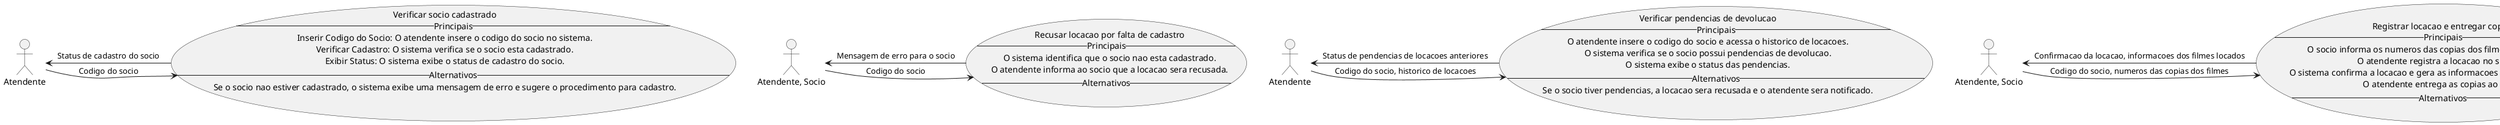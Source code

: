 @startuml

usecase S1 as "
Verificar socio cadastrado
-- Principais --
Inserir Codigo do Socio: O atendente insere o codigo do socio no sistema.
Verificar Cadastro: O sistema verifica se o socio esta cadastrado.
Exibir Status: O sistema exibe o status de cadastro do socio.
-- Alternativos --
Se o socio nao estiver cadastrado, o sistema exibe uma mensagem de erro e sugere o procedimento para cadastro.
"

usecase S2 as "
Recusar locacao por falta de cadastro
-- Principais --
O sistema identifica que o socio nao esta cadastrado.
O atendente informa ao socio que a locacao sera recusada.
-- Alternativos --
"

usecase S3 as "
Verificar pendencias de devolucao
-- Principais --
O atendente insere o codigo do socio e acessa o historico de locacoes.
O sistema verifica se o socio possui pendencias de devolucao.
O sistema exibe o status das pendencias.
-- Alternativos --
Se o socio tiver pendencias, a locacao sera recusada e o atendente sera notificado.
"

usecase S4 as "
Registrar locacao e entregar copias
-- Principais --
O socio informa os numeros das copias dos filmes que deseja locar.
O atendente registra a locacao no sistema.
O sistema confirma a locacao e gera as informacoes sobre os filmes locados.
O atendente entrega as copias ao socio.
-- Alternativos --
"

usecase S5 as "
Manutencao de filmes e copias
-- Principais --
O atendente insere informacoes sobre novos filmes no sistema.
O sistema confirma o registro dos novos filmes.
"

actor Atendente as A1
actor "Atendente, Socio" as A2
actor Atendente as A3
actor "Atendente, Socio" as A4
actor Atendente as A5

A1 -> S1:Codigo do socio
S1 -> A1:Status de cadastro do socio

A2 -> S2:Codigo do socio
S2 -> A2:Mensagem de erro para o socio

A3 -> S3:Codigo do socio, historico de locacoes
S3 -> A3:Status de pendencias de locacoes anteriores

A4 -> S4:Codigo do socio, numeros das copias dos filmes
S4 -> A4:Confirmacao da locacao, informacoes dos filmes locados

A5 -> S5:Informacoes de novos filmes    
S5 -> A5:Confirmacao de registro de novos filmes
@enduml

